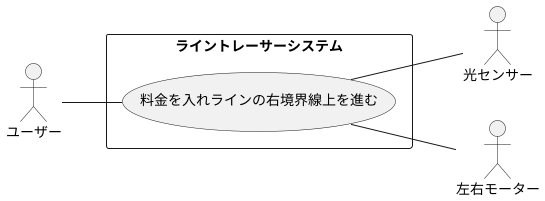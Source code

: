 @startuml 演習6-5-2
left to right direction

actor ユーザー
actor 光センサー
actor 左右モーター

rectangle ライントレーサーシステム {
  ユーザー -- (料金を入れラインの右境界線上を進む) 
  (料金を入れラインの右境界線上を進む)  -- 光センサー
  (料金を入れラインの右境界線上を進む)  -- 左右モーター
}
@enduml